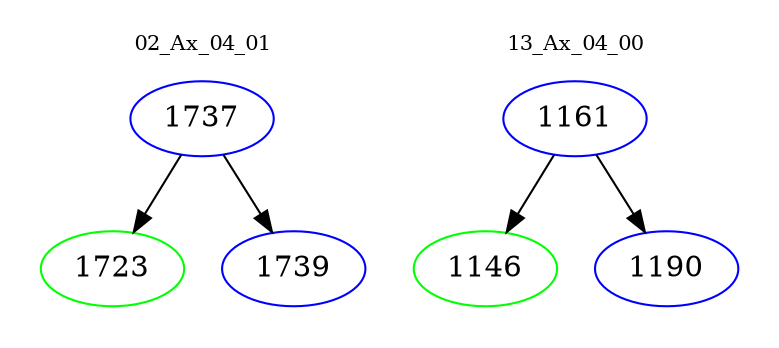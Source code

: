 digraph{
subgraph cluster_0 {
color = white
label = "02_Ax_04_01";
fontsize=10;
T0_1737 [label="1737", color="blue"]
T0_1737 -> T0_1723 [color="black"]
T0_1723 [label="1723", color="green"]
T0_1737 -> T0_1739 [color="black"]
T0_1739 [label="1739", color="blue"]
}
subgraph cluster_1 {
color = white
label = "13_Ax_04_00";
fontsize=10;
T1_1161 [label="1161", color="blue"]
T1_1161 -> T1_1146 [color="black"]
T1_1146 [label="1146", color="green"]
T1_1161 -> T1_1190 [color="black"]
T1_1190 [label="1190", color="blue"]
}
}
